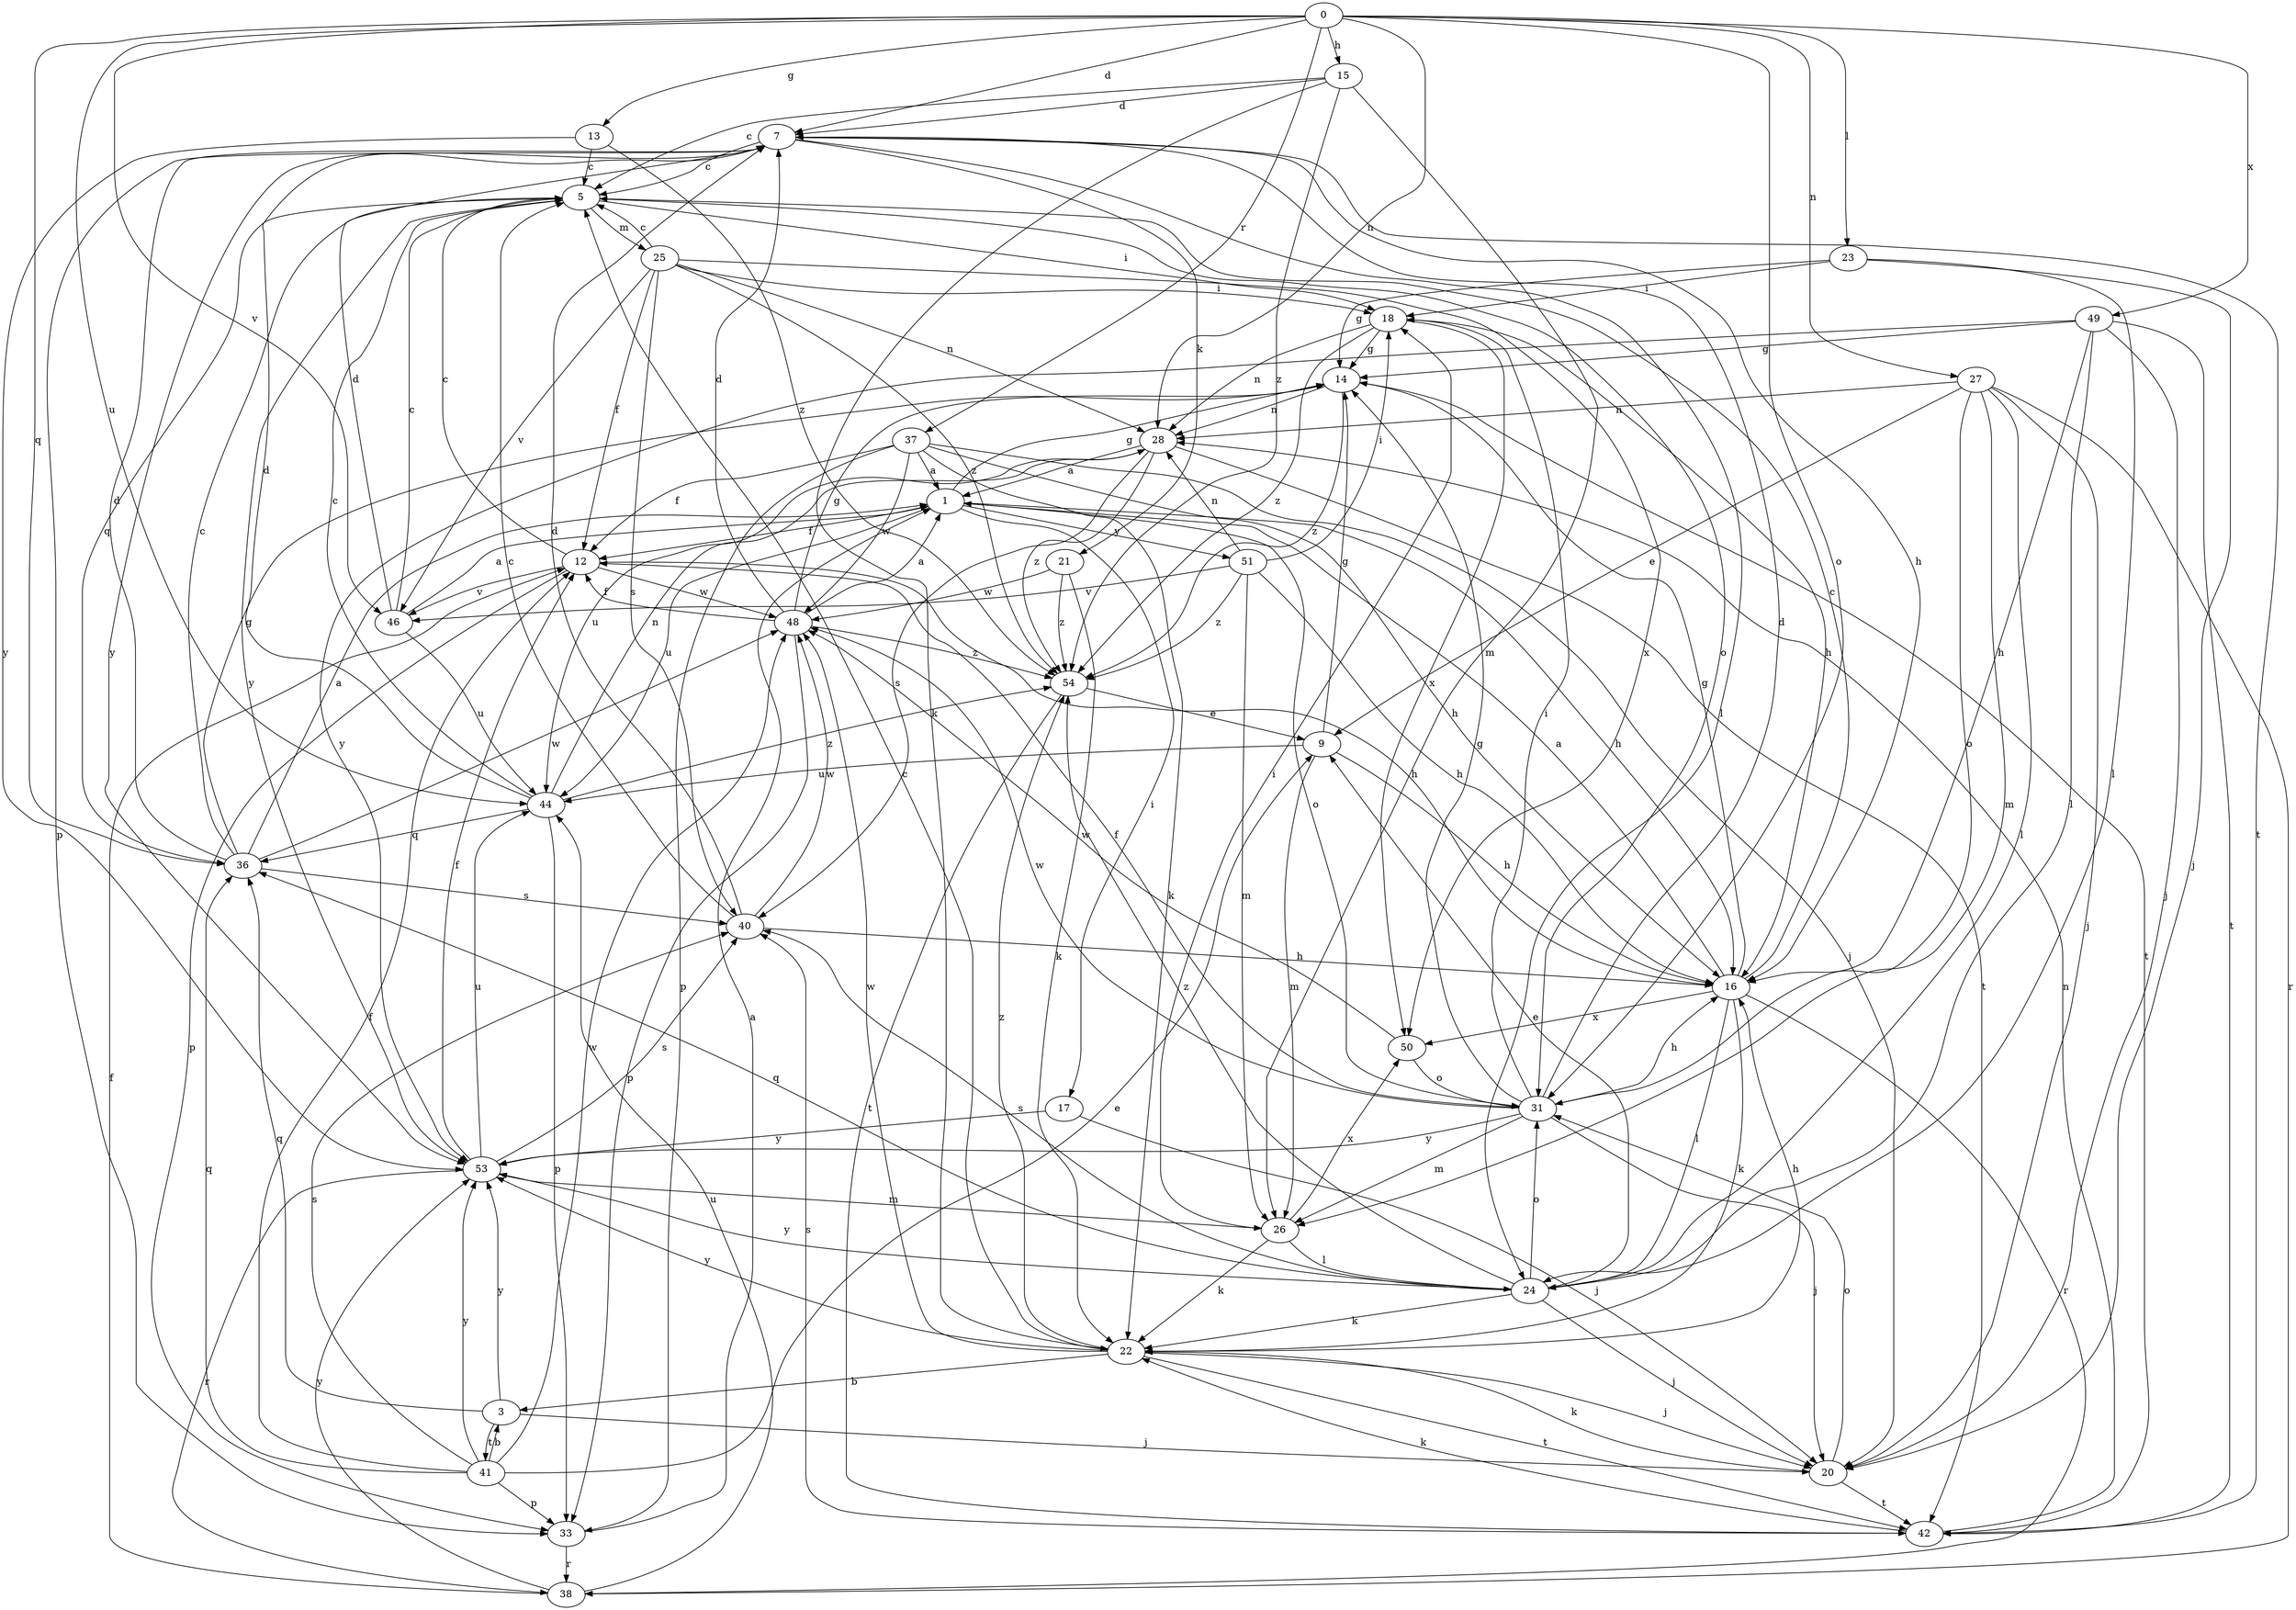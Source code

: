 strict digraph  {
0;
1;
3;
5;
7;
9;
12;
13;
14;
15;
16;
17;
18;
20;
21;
22;
23;
24;
25;
26;
27;
28;
31;
33;
36;
37;
38;
40;
41;
42;
44;
46;
48;
49;
50;
51;
53;
54;
0 -> 7  [label=d];
0 -> 13  [label=g];
0 -> 15  [label=h];
0 -> 23  [label=l];
0 -> 27  [label=n];
0 -> 28  [label=n];
0 -> 31  [label=o];
0 -> 36  [label=q];
0 -> 37  [label=r];
0 -> 44  [label=u];
0 -> 46  [label=v];
0 -> 49  [label=x];
1 -> 12  [label=f];
1 -> 14  [label=g];
1 -> 16  [label=h];
1 -> 17  [label=i];
1 -> 31  [label=o];
1 -> 44  [label=u];
1 -> 51  [label=y];
3 -> 20  [label=j];
3 -> 36  [label=q];
3 -> 41  [label=t];
3 -> 53  [label=y];
5 -> 18  [label=i];
5 -> 25  [label=m];
5 -> 31  [label=o];
5 -> 36  [label=q];
5 -> 53  [label=y];
7 -> 5  [label=c];
7 -> 16  [label=h];
7 -> 21  [label=k];
7 -> 24  [label=l];
7 -> 33  [label=p];
7 -> 42  [label=t];
7 -> 53  [label=y];
9 -> 14  [label=g];
9 -> 16  [label=h];
9 -> 26  [label=m];
9 -> 44  [label=u];
12 -> 5  [label=c];
12 -> 16  [label=h];
12 -> 33  [label=p];
12 -> 46  [label=v];
12 -> 48  [label=w];
13 -> 5  [label=c];
13 -> 53  [label=y];
13 -> 54  [label=z];
14 -> 28  [label=n];
14 -> 42  [label=t];
14 -> 54  [label=z];
15 -> 5  [label=c];
15 -> 7  [label=d];
15 -> 22  [label=k];
15 -> 26  [label=m];
15 -> 54  [label=z];
16 -> 1  [label=a];
16 -> 5  [label=c];
16 -> 14  [label=g];
16 -> 22  [label=k];
16 -> 24  [label=l];
16 -> 38  [label=r];
16 -> 50  [label=x];
17 -> 20  [label=j];
17 -> 53  [label=y];
18 -> 14  [label=g];
18 -> 16  [label=h];
18 -> 28  [label=n];
18 -> 50  [label=x];
18 -> 54  [label=z];
20 -> 22  [label=k];
20 -> 31  [label=o];
20 -> 42  [label=t];
21 -> 22  [label=k];
21 -> 48  [label=w];
21 -> 54  [label=z];
22 -> 3  [label=b];
22 -> 5  [label=c];
22 -> 16  [label=h];
22 -> 20  [label=j];
22 -> 42  [label=t];
22 -> 48  [label=w];
22 -> 53  [label=y];
22 -> 54  [label=z];
23 -> 14  [label=g];
23 -> 18  [label=i];
23 -> 20  [label=j];
23 -> 24  [label=l];
24 -> 9  [label=e];
24 -> 20  [label=j];
24 -> 22  [label=k];
24 -> 31  [label=o];
24 -> 36  [label=q];
24 -> 40  [label=s];
24 -> 53  [label=y];
24 -> 54  [label=z];
25 -> 5  [label=c];
25 -> 12  [label=f];
25 -> 18  [label=i];
25 -> 28  [label=n];
25 -> 40  [label=s];
25 -> 46  [label=v];
25 -> 50  [label=x];
25 -> 54  [label=z];
26 -> 18  [label=i];
26 -> 22  [label=k];
26 -> 24  [label=l];
26 -> 50  [label=x];
27 -> 9  [label=e];
27 -> 20  [label=j];
27 -> 24  [label=l];
27 -> 26  [label=m];
27 -> 28  [label=n];
27 -> 31  [label=o];
27 -> 38  [label=r];
28 -> 1  [label=a];
28 -> 40  [label=s];
28 -> 42  [label=t];
28 -> 44  [label=u];
28 -> 54  [label=z];
31 -> 7  [label=d];
31 -> 12  [label=f];
31 -> 14  [label=g];
31 -> 16  [label=h];
31 -> 18  [label=i];
31 -> 20  [label=j];
31 -> 26  [label=m];
31 -> 48  [label=w];
31 -> 53  [label=y];
33 -> 1  [label=a];
33 -> 38  [label=r];
36 -> 1  [label=a];
36 -> 5  [label=c];
36 -> 7  [label=d];
36 -> 14  [label=g];
36 -> 40  [label=s];
36 -> 48  [label=w];
37 -> 1  [label=a];
37 -> 12  [label=f];
37 -> 16  [label=h];
37 -> 20  [label=j];
37 -> 22  [label=k];
37 -> 33  [label=p];
37 -> 48  [label=w];
38 -> 12  [label=f];
38 -> 44  [label=u];
38 -> 53  [label=y];
40 -> 5  [label=c];
40 -> 7  [label=d];
40 -> 16  [label=h];
40 -> 48  [label=w];
41 -> 3  [label=b];
41 -> 9  [label=e];
41 -> 12  [label=f];
41 -> 33  [label=p];
41 -> 36  [label=q];
41 -> 40  [label=s];
41 -> 48  [label=w];
41 -> 53  [label=y];
42 -> 22  [label=k];
42 -> 28  [label=n];
42 -> 40  [label=s];
44 -> 5  [label=c];
44 -> 7  [label=d];
44 -> 28  [label=n];
44 -> 33  [label=p];
44 -> 36  [label=q];
44 -> 54  [label=z];
46 -> 1  [label=a];
46 -> 5  [label=c];
46 -> 7  [label=d];
46 -> 44  [label=u];
48 -> 1  [label=a];
48 -> 7  [label=d];
48 -> 12  [label=f];
48 -> 14  [label=g];
48 -> 33  [label=p];
48 -> 54  [label=z];
49 -> 14  [label=g];
49 -> 16  [label=h];
49 -> 20  [label=j];
49 -> 24  [label=l];
49 -> 42  [label=t];
49 -> 53  [label=y];
50 -> 31  [label=o];
50 -> 48  [label=w];
51 -> 16  [label=h];
51 -> 18  [label=i];
51 -> 26  [label=m];
51 -> 28  [label=n];
51 -> 46  [label=v];
51 -> 54  [label=z];
53 -> 12  [label=f];
53 -> 26  [label=m];
53 -> 38  [label=r];
53 -> 40  [label=s];
53 -> 44  [label=u];
54 -> 9  [label=e];
54 -> 42  [label=t];
}
